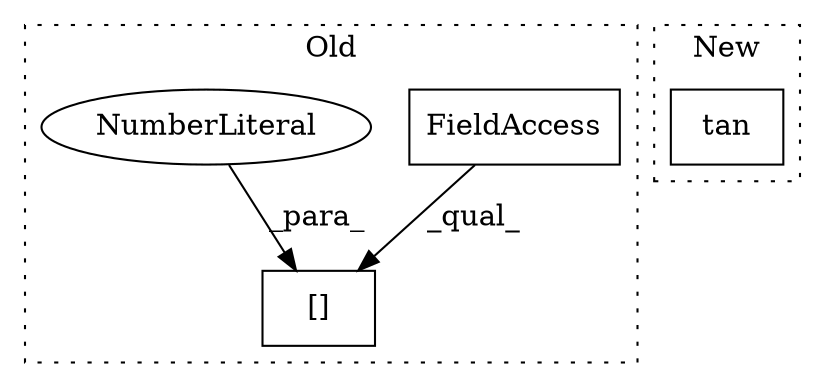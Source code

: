 digraph G {
subgraph cluster0 {
1 [label="[]" a="2" s="11092,11112" l="19,1" shape="box"];
3 [label="FieldAccess" a="22" s="11092" l="18" shape="box"];
4 [label="NumberLiteral" a="34" s="11111" l="1" shape="ellipse"];
label = "Old";
style="dotted";
}
subgraph cluster1 {
2 [label="tan" a="32" s="10682,10691" l="4,1" shape="box"];
label = "New";
style="dotted";
}
3 -> 1 [label="_qual_"];
4 -> 1 [label="_para_"];
}